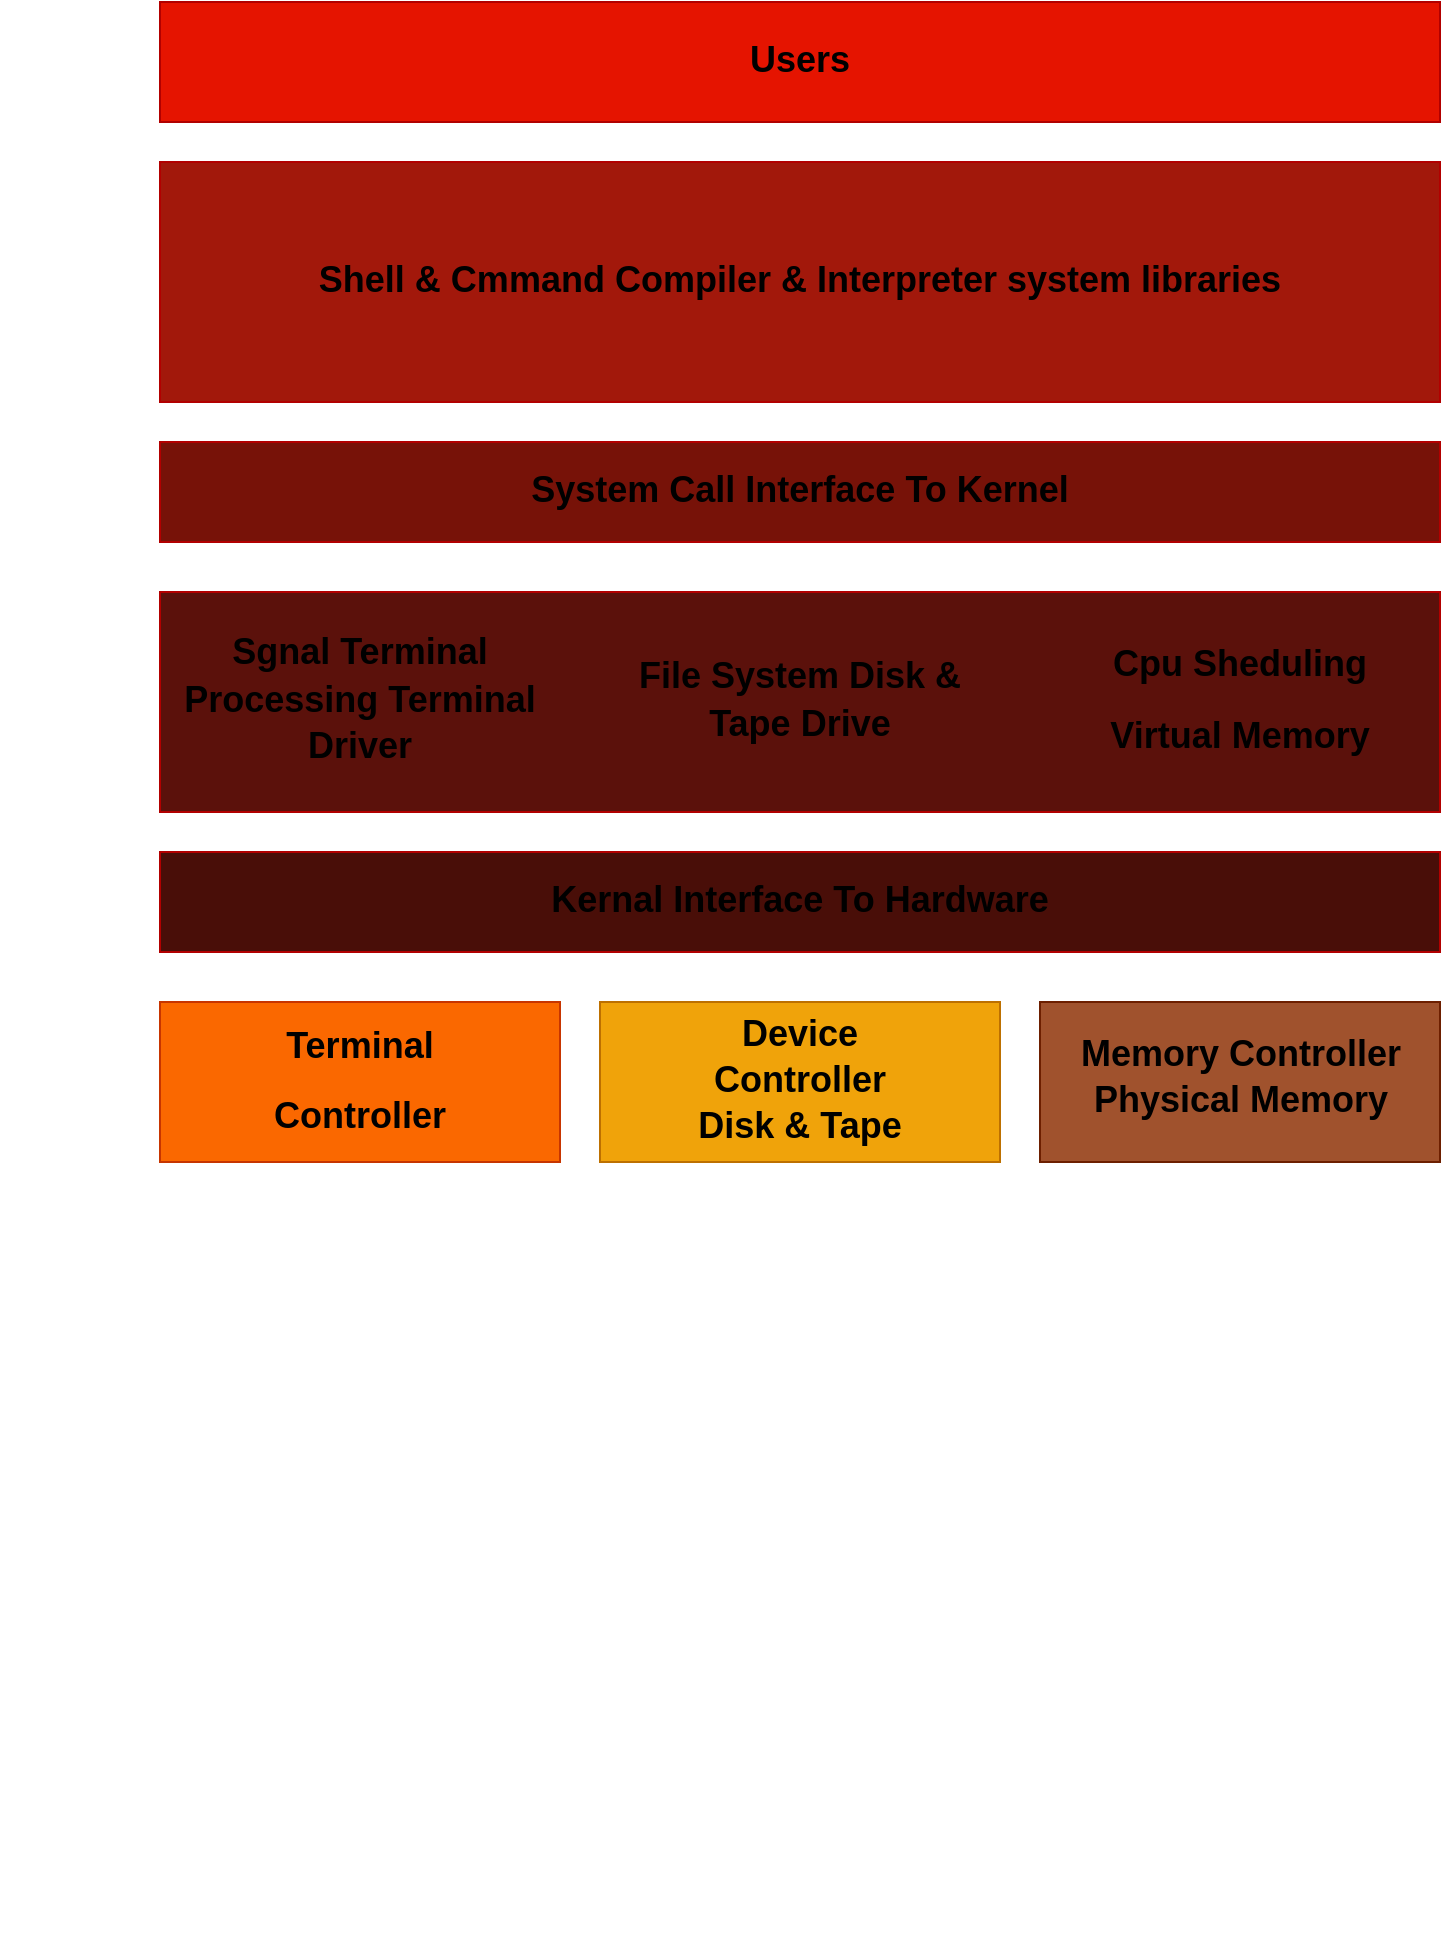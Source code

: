 <mxfile version="24.7.17">
  <diagram name="Page-1" id="vgF-zHFHRHtyfNDpFDCN">
    <mxGraphModel dx="1050" dy="629" grid="1" gridSize="10" guides="1" tooltips="1" connect="1" arrows="1" fold="1" page="1" pageScale="1" pageWidth="850" pageHeight="1100" math="0" shadow="0">
      <root>
        <mxCell id="0" />
        <mxCell id="1" parent="0" />
        <mxCell id="1XIK0tqTRZeCsnSvA3Mt-1" value="" style="rounded=0;whiteSpace=wrap;html=1;fillColor=#e51400;fontColor=#ffffff;strokeColor=#B20000;" vertex="1" parent="1">
          <mxGeometry x="120" y="100" width="640" height="60" as="geometry" />
        </mxCell>
        <mxCell id="1XIK0tqTRZeCsnSvA3Mt-3" value="" style="rounded=0;whiteSpace=wrap;html=1;fillColor=#a2180b;fontColor=#ffffff;strokeColor=#B20000;" vertex="1" parent="1">
          <mxGeometry x="120" y="180" width="640" height="120" as="geometry" />
        </mxCell>
        <mxCell id="1XIK0tqTRZeCsnSvA3Mt-4" value="" style="rounded=0;whiteSpace=wrap;html=1;fillColor=#771208;fontColor=#ffffff;strokeColor=#B20000;" vertex="1" parent="1">
          <mxGeometry x="120" y="320" width="640" height="50" as="geometry" />
        </mxCell>
        <mxCell id="1XIK0tqTRZeCsnSvA3Mt-5" value="" style="rounded=0;whiteSpace=wrap;html=1;fillColor=#5b110b;fontColor=#ffffff;strokeColor=#B20000;" vertex="1" parent="1">
          <mxGeometry x="120" y="395" width="640" height="110" as="geometry" />
        </mxCell>
        <mxCell id="1XIK0tqTRZeCsnSvA3Mt-6" value="" style="rounded=0;whiteSpace=wrap;html=1;fillColor=#490e08;fontColor=#ffffff;strokeColor=#B20000;" vertex="1" parent="1">
          <mxGeometry x="120" y="525" width="640" height="50" as="geometry" />
        </mxCell>
        <mxCell id="1XIK0tqTRZeCsnSvA3Mt-7" value="" style="rounded=0;whiteSpace=wrap;html=1;fillColor=#fa6800;fontColor=#000000;strokeColor=#C73500;" vertex="1" parent="1">
          <mxGeometry x="120" y="600" width="200" height="80" as="geometry" />
        </mxCell>
        <mxCell id="1XIK0tqTRZeCsnSvA3Mt-8" value="" style="rounded=0;whiteSpace=wrap;html=1;fillColor=#f0a30a;fontColor=#000000;strokeColor=#BD7000;" vertex="1" parent="1">
          <mxGeometry x="340" y="600" width="200" height="80" as="geometry" />
        </mxCell>
        <mxCell id="1XIK0tqTRZeCsnSvA3Mt-9" value="" style="rounded=0;whiteSpace=wrap;html=1;fillColor=#a0522d;fontColor=#ffffff;strokeColor=#6D1F00;" vertex="1" parent="1">
          <mxGeometry x="560" y="600" width="200" height="80" as="geometry" />
        </mxCell>
        <mxCell id="1XIK0tqTRZeCsnSvA3Mt-10" value="&lt;p style=&quot;line-height: 120%;&quot;&gt;&lt;font size=&quot;1&quot; style=&quot;&quot;&gt;&lt;b style=&quot;font-size: 18px;&quot;&gt;Users&lt;/b&gt;&lt;/font&gt;&lt;/p&gt;" style="text;html=1;align=center;verticalAlign=middle;whiteSpace=wrap;rounded=0;strokeWidth=5;" vertex="1" parent="1">
          <mxGeometry x="410" y="115" width="60" height="30" as="geometry" />
        </mxCell>
        <mxCell id="1XIK0tqTRZeCsnSvA3Mt-11" value="&lt;p style=&quot;line-height: 120%;&quot;&gt;&lt;font size=&quot;1&quot; style=&quot;&quot;&gt;&lt;b style=&quot;font-size: 18px;&quot;&gt;Shell &amp;amp; Cmmand Compiler &amp;amp; Interpreter system libraries&lt;/b&gt;&lt;/font&gt;&lt;/p&gt;" style="text;html=1;align=center;verticalAlign=middle;whiteSpace=wrap;rounded=0;strokeWidth=5;" vertex="1" parent="1">
          <mxGeometry x="195" y="225" width="490" height="30" as="geometry" />
        </mxCell>
        <mxCell id="1XIK0tqTRZeCsnSvA3Mt-12" value="&lt;p style=&quot;line-height: 173%;&quot;&gt;&lt;font size=&quot;1&quot; style=&quot;&quot;&gt;&lt;b style=&quot;font-size: 18px;&quot;&gt;Sgnal Terminal Processing Terminal Driver&lt;/b&gt;&lt;/font&gt;&lt;/p&gt;" style="text;html=1;align=center;verticalAlign=middle;whiteSpace=wrap;rounded=0;strokeWidth=5;" vertex="1" parent="1">
          <mxGeometry x="130" y="405" width="180" height="90" as="geometry" />
        </mxCell>
        <mxCell id="1XIK0tqTRZeCsnSvA3Mt-15" value="&lt;p style=&quot;line-height: 120%;&quot;&gt;&lt;font size=&quot;1&quot; style=&quot;&quot;&gt;&lt;b style=&quot;font-size: 18px;&quot;&gt;System Call Interface To Kernel&lt;/b&gt;&lt;/font&gt;&lt;/p&gt;" style="text;html=1;align=center;verticalAlign=middle;whiteSpace=wrap;rounded=0;strokeWidth=5;" vertex="1" parent="1">
          <mxGeometry x="300" y="330" width="280" height="30" as="geometry" />
        </mxCell>
        <mxCell id="1XIK0tqTRZeCsnSvA3Mt-17" value="&lt;p style=&quot;line-height: 120%;&quot;&gt;&lt;font size=&quot;1&quot; style=&quot;&quot;&gt;&lt;b style=&quot;font-size: 18px;&quot;&gt;Kernal Interface To Hardware&lt;/b&gt;&lt;/font&gt;&lt;/p&gt;" style="text;html=1;align=center;verticalAlign=middle;whiteSpace=wrap;rounded=0;strokeWidth=5;" vertex="1" parent="1">
          <mxGeometry x="300" y="535" width="280" height="30" as="geometry" />
        </mxCell>
        <mxCell id="1XIK0tqTRZeCsnSvA3Mt-21" value="&lt;p style=&quot;line-height: 173%;&quot;&gt;&lt;font size=&quot;1&quot; style=&quot;&quot;&gt;&lt;b style=&quot;font-size: 18px;&quot;&gt;File System Disk &amp;amp; Tape Drive&lt;/b&gt;&lt;/font&gt;&lt;/p&gt;" style="text;html=1;align=center;verticalAlign=middle;whiteSpace=wrap;rounded=0;strokeWidth=5;" vertex="1" parent="1">
          <mxGeometry x="350" y="405" width="180" height="90" as="geometry" />
        </mxCell>
        <mxCell id="1XIK0tqTRZeCsnSvA3Mt-22" value="&lt;p style=&quot;line-height: 173%;&quot;&gt;&lt;font size=&quot;1&quot; style=&quot;&quot;&gt;&lt;b style=&quot;font-size: 18px;&quot;&gt;Cpu Sheduling&lt;/b&gt;&lt;/font&gt;&lt;/p&gt;&lt;p style=&quot;line-height: 173%;&quot;&gt;&lt;font size=&quot;1&quot; style=&quot;&quot;&gt;&lt;b style=&quot;font-size: 18px;&quot;&gt;Virtual Memory&lt;/b&gt;&lt;/font&gt;&lt;/p&gt;" style="text;html=1;align=center;verticalAlign=middle;whiteSpace=wrap;rounded=0;strokeWidth=5;" vertex="1" parent="1">
          <mxGeometry x="570" y="405" width="180" height="90" as="geometry" />
        </mxCell>
        <mxCell id="1XIK0tqTRZeCsnSvA3Mt-23" value="" style="shape=image;verticalLabelPosition=bottom;labelBackgroundColor=default;verticalAlign=top;aspect=fixed;imageAspect=0;image=https://cdn.hashnode.com/res/hashnode/image/upload/v1679590025812/3a7ae0b9-f7d4-4bba-b0a2-31dc47472668.png;" vertex="1" parent="1">
          <mxGeometry x="40" y="720" width="484" height="354" as="geometry" />
        </mxCell>
        <mxCell id="1XIK0tqTRZeCsnSvA3Mt-24" value="&lt;p style=&quot;line-height: 173%;&quot;&gt;&lt;span style=&quot;font-size: 18px;&quot;&gt;&lt;b&gt;Terminal&lt;/b&gt;&lt;/span&gt;&lt;/p&gt;&lt;p style=&quot;line-height: 173%;&quot;&gt;&lt;span style=&quot;font-size: 18px;&quot;&gt;&lt;b&gt;Controller&lt;/b&gt;&lt;/span&gt;&lt;/p&gt;" style="text;html=1;align=center;verticalAlign=middle;whiteSpace=wrap;rounded=0;strokeWidth=5;" vertex="1" parent="1">
          <mxGeometry x="155" y="615" width="130" height="50" as="geometry" />
        </mxCell>
        <mxCell id="1XIK0tqTRZeCsnSvA3Mt-25" value="&lt;p style=&quot;line-height: 173%;&quot;&gt;&lt;span style=&quot;font-size: 18px;&quot;&gt;&lt;b&gt;Device Controller Disk &amp;amp; Tape&lt;/b&gt;&lt;/span&gt;&lt;/p&gt;" style="text;html=1;align=center;verticalAlign=middle;whiteSpace=wrap;rounded=0;strokeWidth=5;" vertex="1" parent="1">
          <mxGeometry x="375" y="615" width="130" height="50" as="geometry" />
        </mxCell>
        <mxCell id="1XIK0tqTRZeCsnSvA3Mt-26" value="&lt;p style=&quot;line-height: 173%;&quot;&gt;&lt;span style=&quot;font-size: 18px;&quot;&gt;&lt;b&gt;Memory Controller Physical Memory&lt;/b&gt;&lt;/span&gt;&lt;/p&gt;" style="text;html=1;align=center;verticalAlign=middle;whiteSpace=wrap;rounded=0;strokeWidth=5;" vertex="1" parent="1">
          <mxGeometry x="577.5" y="595" width="165" height="85" as="geometry" />
        </mxCell>
      </root>
    </mxGraphModel>
  </diagram>
</mxfile>
